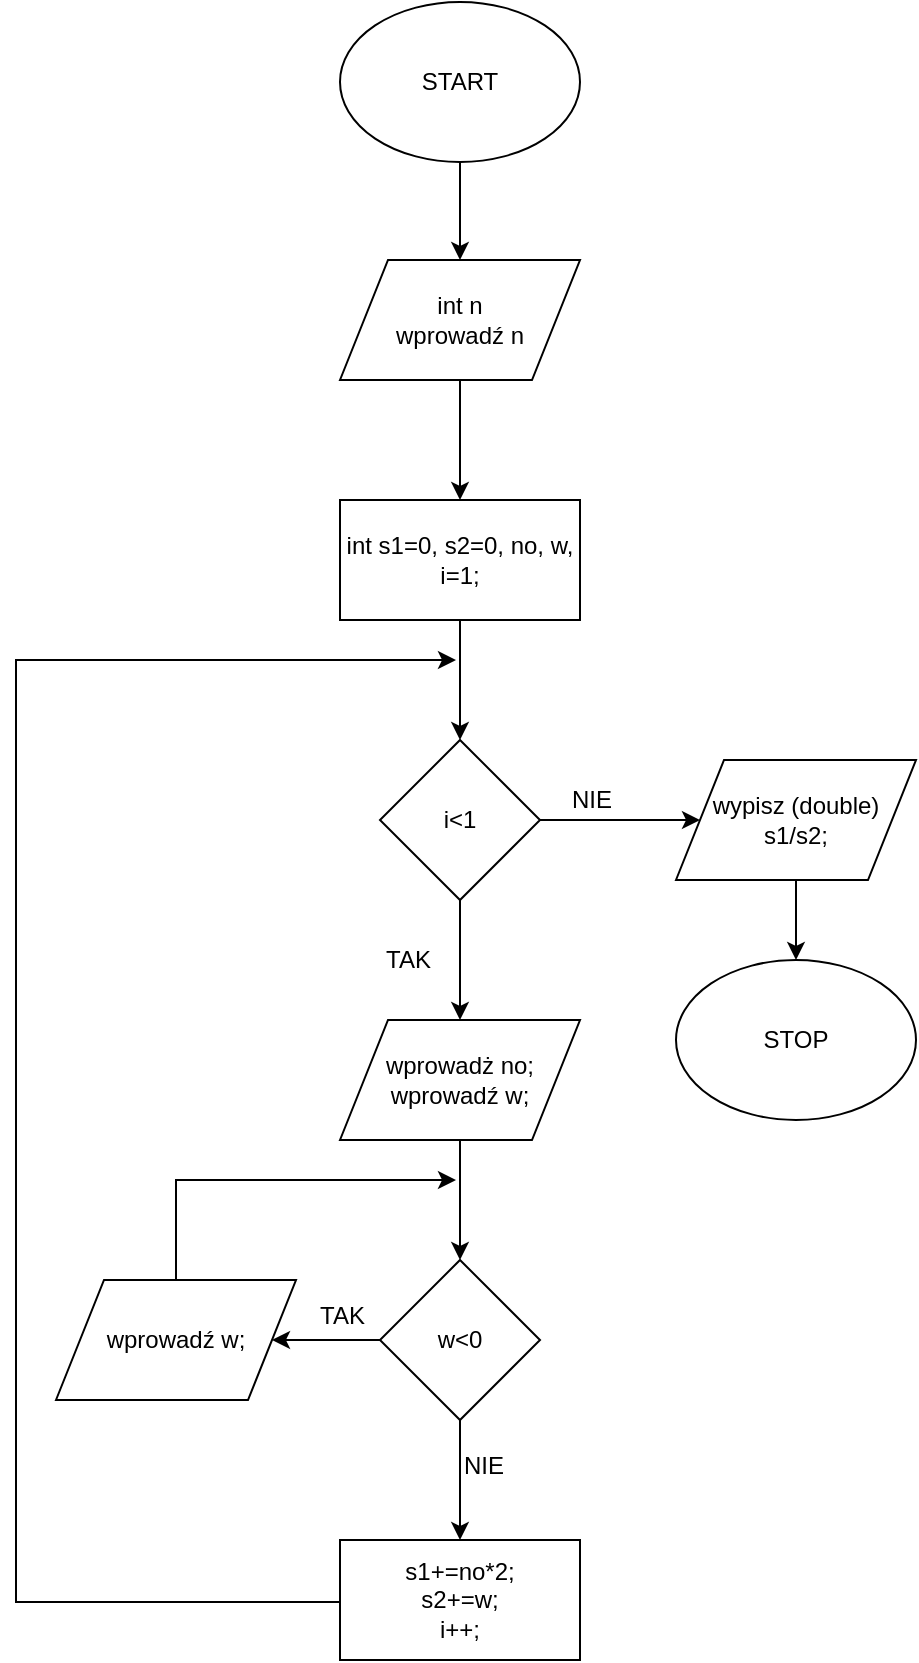 <mxfile version="10.6.2" type="device"><diagram id="YLNtg-xII4EaIehFaK43" name="Page-1"><mxGraphModel dx="1250" dy="1702" grid="1" gridSize="10" guides="1" tooltips="1" connect="1" arrows="1" fold="1" page="1" pageScale="1" pageWidth="827" pageHeight="1169" math="0" shadow="0"><root><mxCell id="0"/><mxCell id="1" parent="0"/><mxCell id="E4vMJDPPhbYqEcKx7vwG-56" value="" style="edgeStyle=orthogonalEdgeStyle;rounded=0;orthogonalLoop=1;jettySize=auto;html=1;" parent="1" source="E4vMJDPPhbYqEcKx7vwG-1" target="E4vMJDPPhbYqEcKx7vwG-55" edge="1"><mxGeometry relative="1" as="geometry"/></mxCell><mxCell id="E4vMJDPPhbYqEcKx7vwG-1" value="START" style="ellipse;whiteSpace=wrap;html=1;" parent="1" vertex="1"><mxGeometry x="352" y="-1169" width="120" height="80" as="geometry"/></mxCell><mxCell id="E4vMJDPPhbYqEcKx7vwG-58" value="" style="edgeStyle=orthogonalEdgeStyle;rounded=0;orthogonalLoop=1;jettySize=auto;html=1;" parent="1" source="E4vMJDPPhbYqEcKx7vwG-55" target="E4vMJDPPhbYqEcKx7vwG-57" edge="1"><mxGeometry relative="1" as="geometry"/></mxCell><mxCell id="E4vMJDPPhbYqEcKx7vwG-55" value="int n&lt;br&gt;wprowadź n&lt;br&gt;" style="shape=parallelogram;perimeter=parallelogramPerimeter;whiteSpace=wrap;html=1;" parent="1" vertex="1"><mxGeometry x="352" y="-1040" width="120" height="60" as="geometry"/></mxCell><mxCell id="E4vMJDPPhbYqEcKx7vwG-60" value="" style="edgeStyle=orthogonalEdgeStyle;rounded=0;orthogonalLoop=1;jettySize=auto;html=1;" parent="1" source="E4vMJDPPhbYqEcKx7vwG-57" target="E4vMJDPPhbYqEcKx7vwG-59" edge="1"><mxGeometry relative="1" as="geometry"/></mxCell><mxCell id="E4vMJDPPhbYqEcKx7vwG-57" value="int s1=0, s2=0, no, w, i=1;" style="rounded=0;whiteSpace=wrap;html=1;" parent="1" vertex="1"><mxGeometry x="352" y="-920" width="120" height="60" as="geometry"/></mxCell><mxCell id="E4vMJDPPhbYqEcKx7vwG-64" value="" style="edgeStyle=orthogonalEdgeStyle;rounded=0;orthogonalLoop=1;jettySize=auto;html=1;" parent="1" source="E4vMJDPPhbYqEcKx7vwG-59" target="E4vMJDPPhbYqEcKx7vwG-61" edge="1"><mxGeometry relative="1" as="geometry"/></mxCell><mxCell id="E4vMJDPPhbYqEcKx7vwG-73" style="edgeStyle=orthogonalEdgeStyle;rounded=0;orthogonalLoop=1;jettySize=auto;html=1;exitX=1;exitY=0.5;exitDx=0;exitDy=0;entryX=0;entryY=0.5;entryDx=0;entryDy=0;" parent="1" source="E4vMJDPPhbYqEcKx7vwG-59" target="E4vMJDPPhbYqEcKx7vwG-72" edge="1"><mxGeometry relative="1" as="geometry"/></mxCell><mxCell id="E4vMJDPPhbYqEcKx7vwG-59" value="i&amp;lt;1" style="rhombus;whiteSpace=wrap;html=1;" parent="1" vertex="1"><mxGeometry x="372" y="-800" width="80" height="80" as="geometry"/></mxCell><mxCell id="E4vMJDPPhbYqEcKx7vwG-65" value="" style="edgeStyle=orthogonalEdgeStyle;rounded=0;orthogonalLoop=1;jettySize=auto;html=1;" parent="1" source="E4vMJDPPhbYqEcKx7vwG-61" target="E4vMJDPPhbYqEcKx7vwG-62" edge="1"><mxGeometry relative="1" as="geometry"/></mxCell><mxCell id="E4vMJDPPhbYqEcKx7vwG-61" value="wprowadż no;&lt;br&gt;wprowadź w;&lt;br&gt;" style="shape=parallelogram;perimeter=parallelogramPerimeter;whiteSpace=wrap;html=1;" parent="1" vertex="1"><mxGeometry x="352" y="-660" width="120" height="60" as="geometry"/></mxCell><mxCell id="E4vMJDPPhbYqEcKx7vwG-66" value="" style="edgeStyle=orthogonalEdgeStyle;rounded=0;orthogonalLoop=1;jettySize=auto;html=1;" parent="1" source="E4vMJDPPhbYqEcKx7vwG-62" target="E4vMJDPPhbYqEcKx7vwG-63" edge="1"><mxGeometry relative="1" as="geometry"/></mxCell><mxCell id="E4vMJDPPhbYqEcKx7vwG-69" value="" style="edgeStyle=orthogonalEdgeStyle;rounded=0;orthogonalLoop=1;jettySize=auto;html=1;" parent="1" source="E4vMJDPPhbYqEcKx7vwG-62" target="E4vMJDPPhbYqEcKx7vwG-68" edge="1"><mxGeometry relative="1" as="geometry"/></mxCell><mxCell id="E4vMJDPPhbYqEcKx7vwG-62" value="w&amp;lt;0" style="rhombus;whiteSpace=wrap;html=1;" parent="1" vertex="1"><mxGeometry x="372" y="-540" width="80" height="80" as="geometry"/></mxCell><mxCell id="E4vMJDPPhbYqEcKx7vwG-67" style="edgeStyle=orthogonalEdgeStyle;rounded=0;orthogonalLoop=1;jettySize=auto;html=1;exitX=0.5;exitY=0;exitDx=0;exitDy=0;" parent="1" source="E4vMJDPPhbYqEcKx7vwG-63" edge="1"><mxGeometry relative="1" as="geometry"><mxPoint x="410" y="-580" as="targetPoint"/><Array as="points"><mxPoint x="270" y="-580"/></Array></mxGeometry></mxCell><mxCell id="E4vMJDPPhbYqEcKx7vwG-63" value="wprowadź w;" style="shape=parallelogram;perimeter=parallelogramPerimeter;whiteSpace=wrap;html=1;" parent="1" vertex="1"><mxGeometry x="210" y="-530" width="120" height="60" as="geometry"/></mxCell><mxCell id="E4vMJDPPhbYqEcKx7vwG-70" style="edgeStyle=orthogonalEdgeStyle;rounded=0;orthogonalLoop=1;jettySize=auto;html=1;exitX=0;exitY=0.5;exitDx=0;exitDy=0;" parent="1" source="E4vMJDPPhbYqEcKx7vwG-68" edge="1"><mxGeometry relative="1" as="geometry"><mxPoint x="410" y="-840" as="targetPoint"/><Array as="points"><mxPoint x="190" y="-369"/><mxPoint x="190" y="-840"/></Array></mxGeometry></mxCell><mxCell id="E4vMJDPPhbYqEcKx7vwG-68" value="s1+=no*2;&lt;br&gt;s2+=w;&lt;br&gt;i++;&lt;br&gt;" style="rounded=0;whiteSpace=wrap;html=1;" parent="1" vertex="1"><mxGeometry x="352" y="-400" width="120" height="60" as="geometry"/></mxCell><mxCell id="E4vMJDPPhbYqEcKx7vwG-75" style="edgeStyle=orthogonalEdgeStyle;rounded=0;orthogonalLoop=1;jettySize=auto;html=1;exitX=0.5;exitY=1;exitDx=0;exitDy=0;entryX=0.5;entryY=0;entryDx=0;entryDy=0;" parent="1" source="E4vMJDPPhbYqEcKx7vwG-72" target="E4vMJDPPhbYqEcKx7vwG-74" edge="1"><mxGeometry relative="1" as="geometry"/></mxCell><mxCell id="E4vMJDPPhbYqEcKx7vwG-72" value="wypisz (double) &lt;br&gt;s1/s2;" style="shape=parallelogram;perimeter=parallelogramPerimeter;whiteSpace=wrap;html=1;" parent="1" vertex="1"><mxGeometry x="520" y="-790" width="120" height="60" as="geometry"/></mxCell><mxCell id="E4vMJDPPhbYqEcKx7vwG-74" value="STOP" style="ellipse;whiteSpace=wrap;html=1;" parent="1" vertex="1"><mxGeometry x="520" y="-690" width="120" height="80" as="geometry"/></mxCell><mxCell id="fUKsNzfVfH01axRCQab7-1" value="TAK" style="text;html=1;resizable=0;points=[];autosize=1;align=left;verticalAlign=top;spacingTop=-4;" vertex="1" parent="1"><mxGeometry x="373" y="-700" width="40" height="20" as="geometry"/></mxCell><mxCell id="fUKsNzfVfH01axRCQab7-2" value="NIE" style="text;html=1;resizable=0;points=[];autosize=1;align=left;verticalAlign=top;spacingTop=-4;" vertex="1" parent="1"><mxGeometry x="466" y="-780" width="40" height="20" as="geometry"/></mxCell><mxCell id="fUKsNzfVfH01axRCQab7-3" value="TAK" style="text;html=1;resizable=0;points=[];autosize=1;align=left;verticalAlign=top;spacingTop=-4;" vertex="1" parent="1"><mxGeometry x="340" y="-522" width="40" height="20" as="geometry"/></mxCell><mxCell id="fUKsNzfVfH01axRCQab7-4" value="NIE" style="text;html=1;resizable=0;points=[];autosize=1;align=left;verticalAlign=top;spacingTop=-4;" vertex="1" parent="1"><mxGeometry x="412" y="-447" width="40" height="20" as="geometry"/></mxCell></root></mxGraphModel></diagram></mxfile>